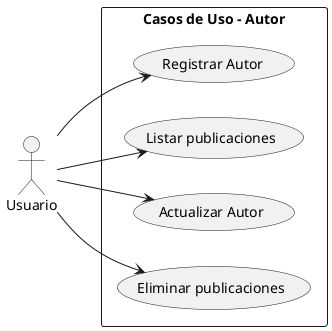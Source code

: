 @startuml

left to right direction
actor Usuario as U
rectangle "Casos de Uso - Autor" {

  usecase " Registrar Autor" as UC1
  usecase "Listar publicaciones" as UC2
  usecase "Actualizar Autor" as UC3
  usecase "Eliminar publicaciones" as UC4
    }
    U --> UC1
    U --> UC2
    U --> UC3
    U --> UC4


@enduml
